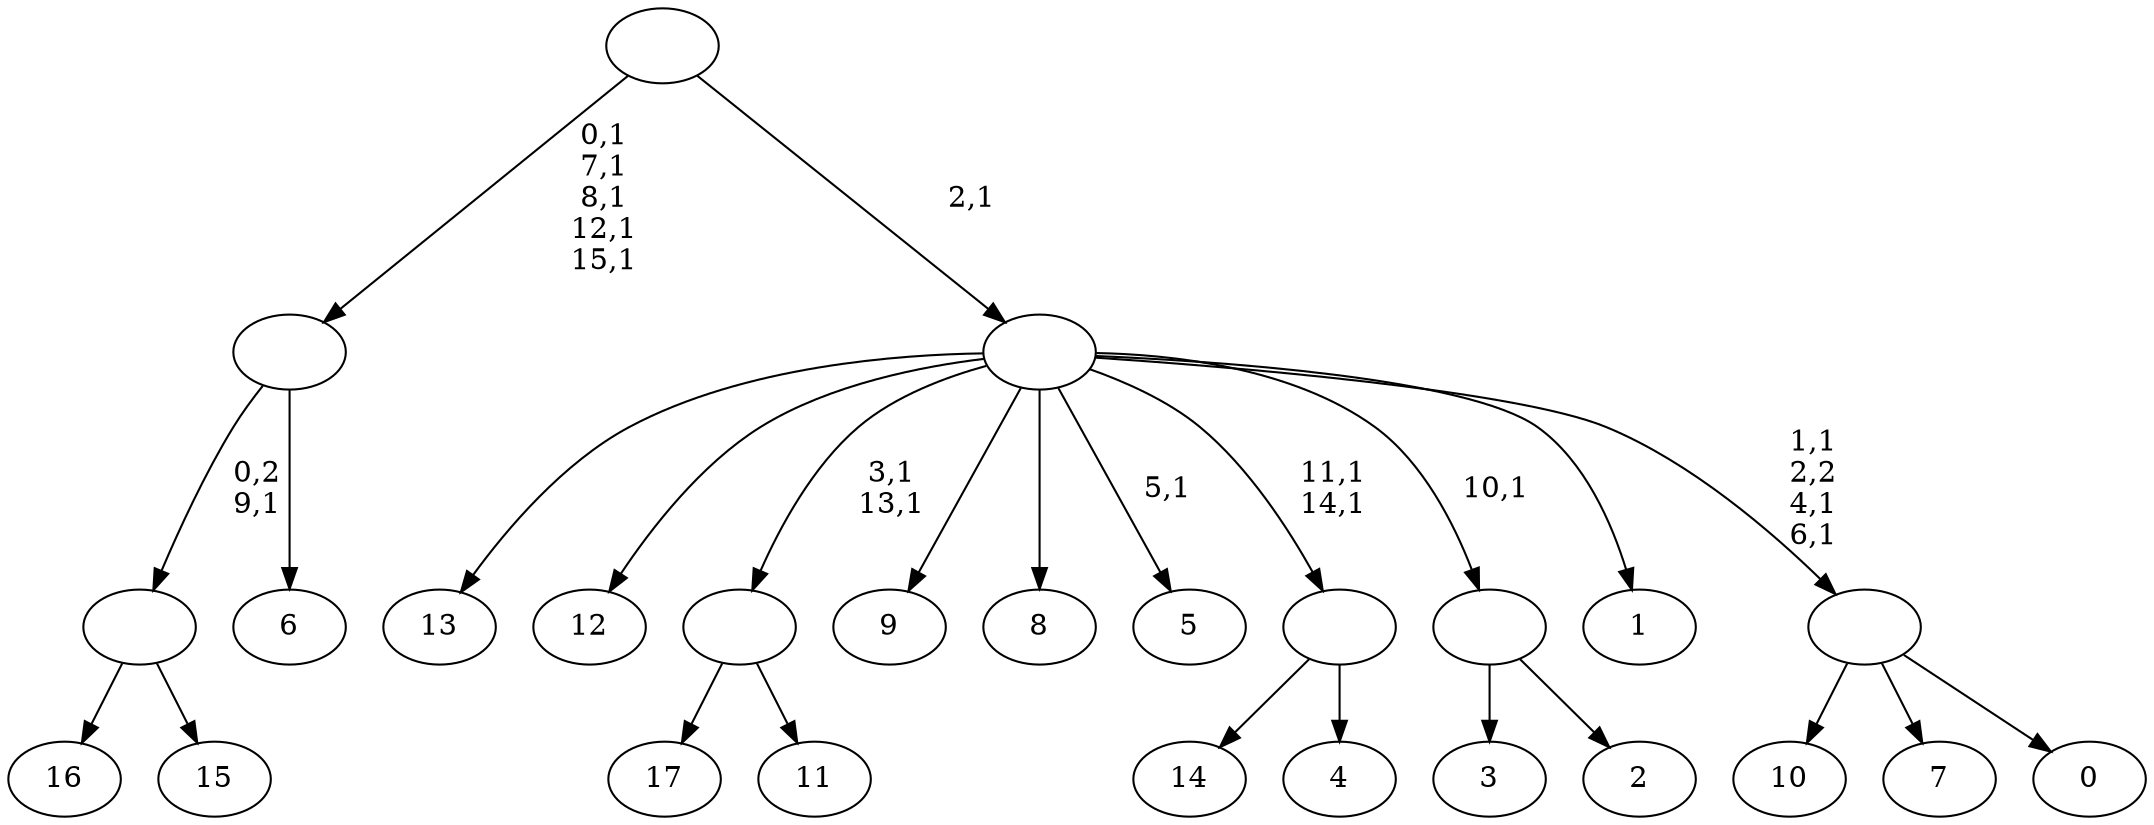 digraph T {
	34 [label="17"]
	33 [label="16"]
	32 [label="15"]
	31 [label=""]
	30 [label="14"]
	29 [label="13"]
	28 [label="12"]
	27 [label="11"]
	26 [label=""]
	24 [label="10"]
	23 [label="9"]
	22 [label="8"]
	21 [label="7"]
	20 [label="6"]
	19 [label=""]
	14 [label="5"]
	12 [label="4"]
	11 [label=""]
	9 [label="3"]
	8 [label="2"]
	7 [label=""]
	6 [label="1"]
	5 [label="0"]
	4 [label=""]
	1 [label=""]
	0 [label=""]
	31 -> 33 [label=""]
	31 -> 32 [label=""]
	26 -> 34 [label=""]
	26 -> 27 [label=""]
	19 -> 31 [label="0,2\n9,1"]
	19 -> 20 [label=""]
	11 -> 30 [label=""]
	11 -> 12 [label=""]
	7 -> 9 [label=""]
	7 -> 8 [label=""]
	4 -> 24 [label=""]
	4 -> 21 [label=""]
	4 -> 5 [label=""]
	1 -> 4 [label="1,1\n2,2\n4,1\n6,1"]
	1 -> 11 [label="11,1\n14,1"]
	1 -> 14 [label="5,1"]
	1 -> 26 [label="3,1\n13,1"]
	1 -> 29 [label=""]
	1 -> 28 [label=""]
	1 -> 23 [label=""]
	1 -> 22 [label=""]
	1 -> 7 [label="10,1"]
	1 -> 6 [label=""]
	0 -> 19 [label="0,1\n7,1\n8,1\n12,1\n15,1"]
	0 -> 1 [label="2,1"]
}
